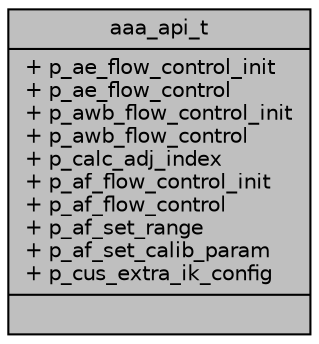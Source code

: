 digraph "aaa_api_t"
{
 // INTERACTIVE_SVG=YES
 // LATEX_PDF_SIZE
  bgcolor="transparent";
  edge [fontname="Helvetica",fontsize="10",labelfontname="Helvetica",labelfontsize="10"];
  node [fontname="Helvetica",fontsize="10",shape=record];
  Node1 [label="{aaa_api_t\n|+ p_ae_flow_control_init\l+ p_ae_flow_control\l+ p_awb_flow_control_init\l+ p_awb_flow_control\l+ p_calc_adj_index\l+ p_af_flow_control_init\l+ p_af_flow_control\l+ p_af_set_range\l+ p_af_set_calib_param\l+ p_cus_extra_ik_config\l|}",height=0.2,width=0.4,color="black", fillcolor="grey75", style="filled", fontcolor="black",tooltip="Description of customer AAA APIs."];
}
